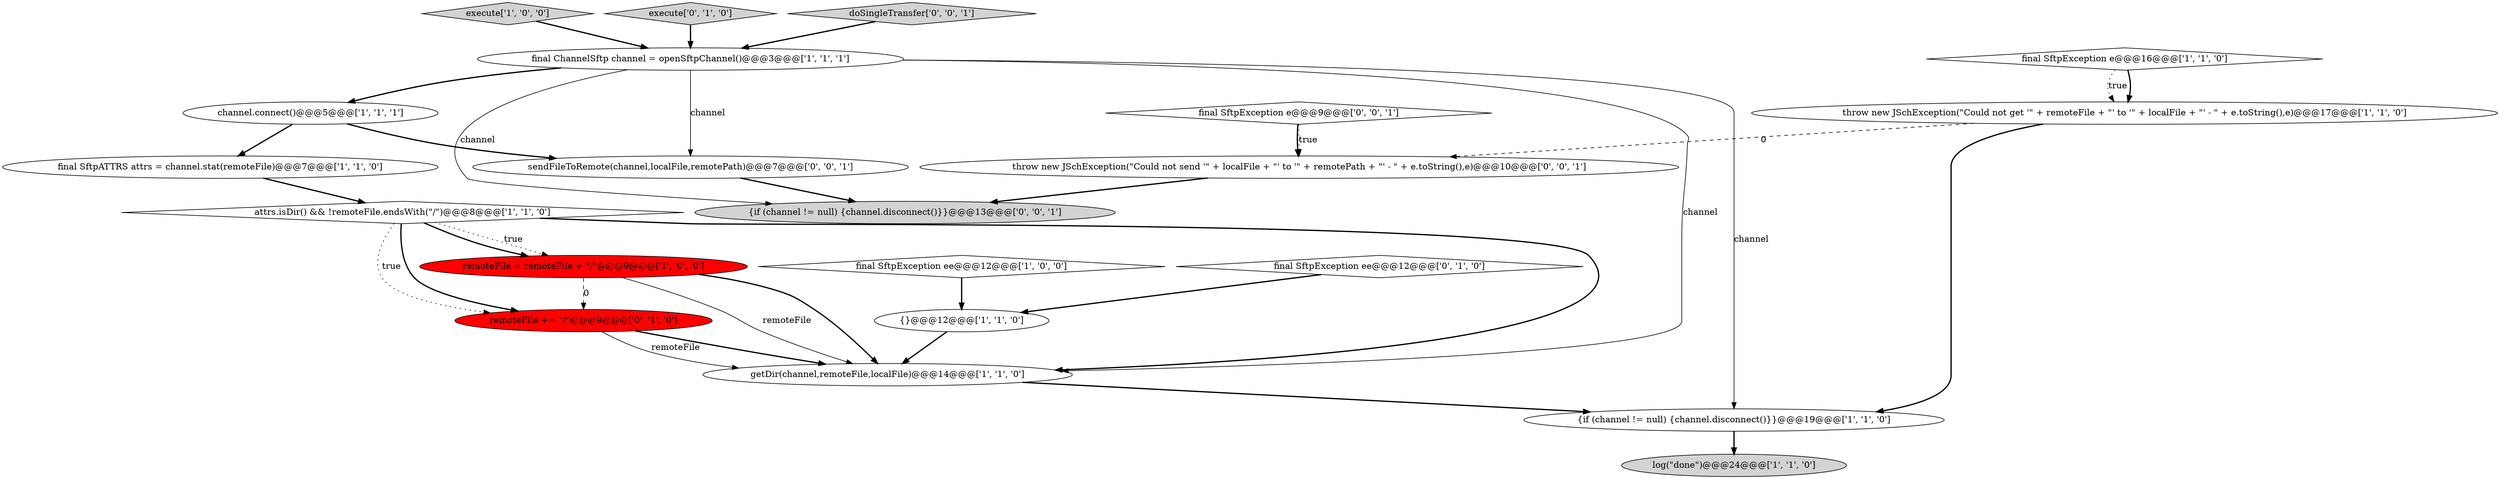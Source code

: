 digraph {
13 [style = filled, label = "final SftpException ee@@@12@@@['0', '1', '0']", fillcolor = white, shape = diamond image = "AAA0AAABBB2BBB"];
12 [style = filled, label = "final SftpATTRS attrs = channel.stat(remoteFile)@@@7@@@['1', '1', '0']", fillcolor = white, shape = ellipse image = "AAA0AAABBB1BBB"];
8 [style = filled, label = "execute['1', '0', '0']", fillcolor = lightgray, shape = diamond image = "AAA0AAABBB1BBB"];
17 [style = filled, label = "throw new JSchException(\"Could not send '\" + localFile + \"' to '\" + remotePath + \"' - \" + e.toString(),e)@@@10@@@['0', '0', '1']", fillcolor = white, shape = ellipse image = "AAA0AAABBB3BBB"];
2 [style = filled, label = "getDir(channel,remoteFile,localFile)@@@14@@@['1', '1', '0']", fillcolor = white, shape = ellipse image = "AAA0AAABBB1BBB"];
16 [style = filled, label = "{if (channel != null) {channel.disconnect()}}@@@13@@@['0', '0', '1']", fillcolor = lightgray, shape = ellipse image = "AAA0AAABBB3BBB"];
5 [style = filled, label = "log(\"done\")@@@24@@@['1', '1', '0']", fillcolor = lightgray, shape = ellipse image = "AAA0AAABBB1BBB"];
0 [style = filled, label = "final SftpException e@@@16@@@['1', '1', '0']", fillcolor = white, shape = diamond image = "AAA0AAABBB1BBB"];
9 [style = filled, label = "final SftpException ee@@@12@@@['1', '0', '0']", fillcolor = white, shape = diamond image = "AAA0AAABBB1BBB"];
7 [style = filled, label = "{if (channel != null) {channel.disconnect()}}@@@19@@@['1', '1', '0']", fillcolor = white, shape = ellipse image = "AAA0AAABBB1BBB"];
14 [style = filled, label = "execute['0', '1', '0']", fillcolor = lightgray, shape = diamond image = "AAA0AAABBB2BBB"];
20 [style = filled, label = "sendFileToRemote(channel,localFile,remotePath)@@@7@@@['0', '0', '1']", fillcolor = white, shape = ellipse image = "AAA0AAABBB3BBB"];
11 [style = filled, label = "{}@@@12@@@['1', '1', '0']", fillcolor = white, shape = ellipse image = "AAA0AAABBB1BBB"];
3 [style = filled, label = "final ChannelSftp channel = openSftpChannel()@@@3@@@['1', '1', '1']", fillcolor = white, shape = ellipse image = "AAA0AAABBB1BBB"];
6 [style = filled, label = "throw new JSchException(\"Could not get '\" + remoteFile + \"' to '\" + localFile + \"' - \" + e.toString(),e)@@@17@@@['1', '1', '0']", fillcolor = white, shape = ellipse image = "AAA0AAABBB1BBB"];
10 [style = filled, label = "attrs.isDir() && !remoteFile.endsWith(\"/\")@@@8@@@['1', '1', '0']", fillcolor = white, shape = diamond image = "AAA0AAABBB1BBB"];
1 [style = filled, label = "remoteFile = remoteFile + \"/\"@@@9@@@['1', '0', '0']", fillcolor = red, shape = ellipse image = "AAA1AAABBB1BBB"];
15 [style = filled, label = "remoteFile += \"/\"@@@9@@@['0', '1', '0']", fillcolor = red, shape = ellipse image = "AAA1AAABBB2BBB"];
19 [style = filled, label = "doSingleTransfer['0', '0', '1']", fillcolor = lightgray, shape = diamond image = "AAA0AAABBB3BBB"];
4 [style = filled, label = "channel.connect()@@@5@@@['1', '1', '1']", fillcolor = white, shape = ellipse image = "AAA0AAABBB1BBB"];
18 [style = filled, label = "final SftpException e@@@9@@@['0', '0', '1']", fillcolor = white, shape = diamond image = "AAA0AAABBB3BBB"];
14->3 [style = bold, label=""];
15->2 [style = bold, label=""];
3->20 [style = solid, label="channel"];
10->15 [style = bold, label=""];
9->11 [style = bold, label=""];
0->6 [style = bold, label=""];
1->15 [style = dashed, label="0"];
8->3 [style = bold, label=""];
18->17 [style = bold, label=""];
6->17 [style = dashed, label="0"];
0->6 [style = dotted, label="true"];
3->4 [style = bold, label=""];
13->11 [style = bold, label=""];
11->2 [style = bold, label=""];
10->15 [style = dotted, label="true"];
7->5 [style = bold, label=""];
12->10 [style = bold, label=""];
20->16 [style = bold, label=""];
3->2 [style = solid, label="channel"];
4->20 [style = bold, label=""];
4->12 [style = bold, label=""];
3->16 [style = solid, label="channel"];
10->2 [style = bold, label=""];
1->2 [style = bold, label=""];
18->17 [style = dotted, label="true"];
10->1 [style = dotted, label="true"];
2->7 [style = bold, label=""];
3->7 [style = solid, label="channel"];
6->7 [style = bold, label=""];
15->2 [style = solid, label="remoteFile"];
10->1 [style = bold, label=""];
19->3 [style = bold, label=""];
17->16 [style = bold, label=""];
1->2 [style = solid, label="remoteFile"];
}
